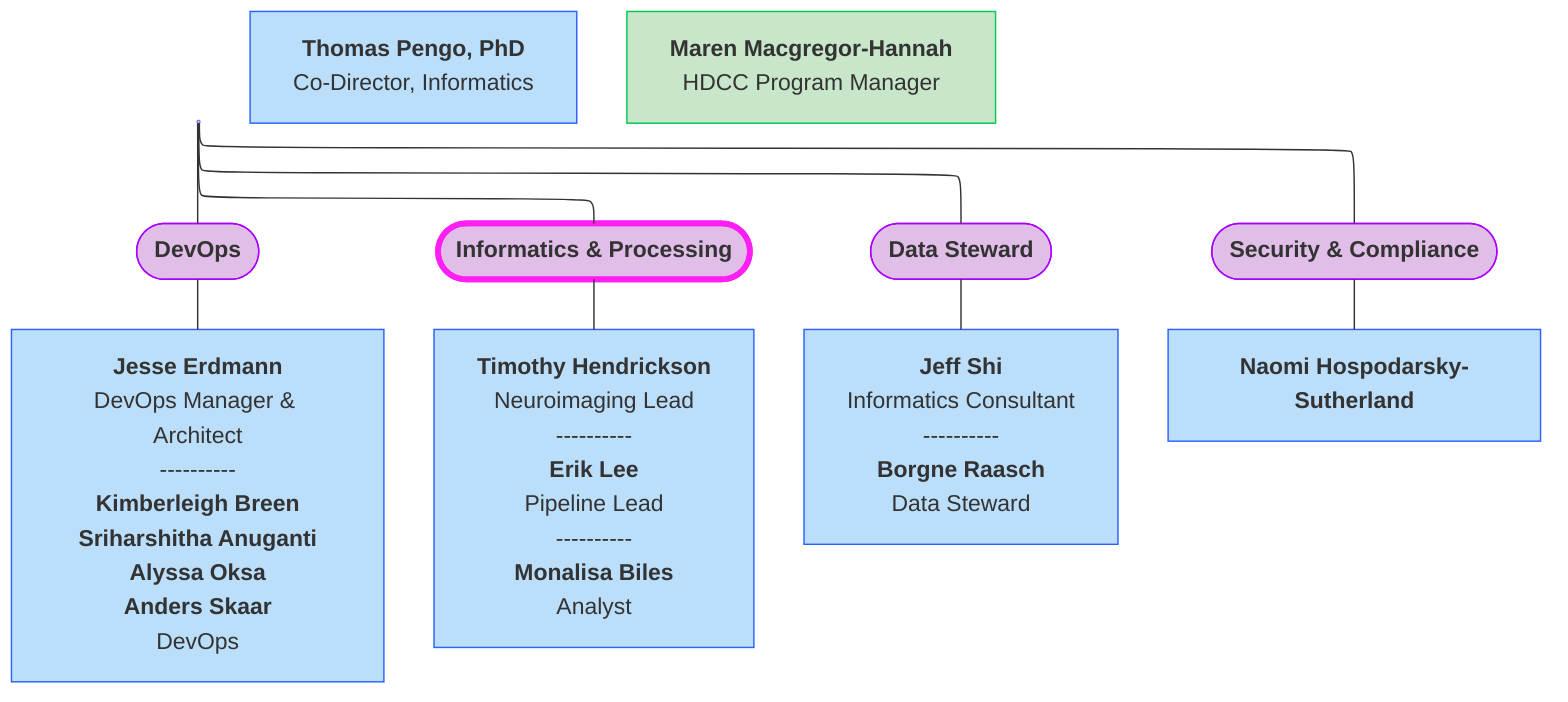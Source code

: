 ---
config:
  layout: elk
---
flowchart TB
    L["<b>Maren Macgregor-Hannah</b><br>HDCC Program Manager"] --- N(["<b>DevOps</b>"]) & O(["<b>Informatics &amp; Processing</b>"]) & P(["<b>Data Steward</b>"]) & n8(["<b>Security &amp; Compliance</b>"])
    N --- Q@{ label: "<b>Jesse Erdmann</b><br><span style=\"color:\">DevOps Manager &amp; Architect<br></span>----------<br><b>Kimberleigh Breen<br></b><b>Sriharshitha Anuganti<br>Alyssa Oksa<br>Anders Skaar</b><br>DevOps" }
    O --- n4["<b>Timothy Hendrickson</b><br>Neuroimaging Lead
    ----------
    <b>Erik Lee</b><br>Pipeline Lead
    ----------
    <b>Monalisa Biles</b><br>Analyst"]
    P --- n7["<b>Jeff Shi</b><br>Informatics Consultant
    ----------
    <b>Borgne Raasch</b><br>Data Steward"]
    n8 --- n9["<b>Naomi Hospodarsky-Sutherland</b>"]
    n10["<b>Thomas Pengo, PhD</b><br>Co-Director, Informatics"]
    n11["<b>Maren Macgregor-Hannah</b><br>HDCC Program Manager"]
    L@{ shape: anchor}
    Q@{ shape: rect}
    n11@{ shape: rect}
    style L fill:#C8E6C9,stroke:#00C853
    style N fill:#E1BEE7,stroke:#AA00FF
    style O fill:#E1BEE7,stroke:#FF1FF4,stroke-width:4px,stroke-dasharray: 0
    style P fill:#E1BEE7,stroke:#AA00FF
    style n8 fill:#E1BEE7,stroke:#AA00FF
    style Q fill:#BBDEFB,stroke:#2962FF
    style n4 fill:#BBDEFB,stroke:#2962FF
    style n7 fill:#BBDEFB,stroke:#2962FF
    style n9 fill:#BBDEFB,stroke:#2962FF
    style n10 fill:#BBDEFB,stroke:#2962FF
    style n11 fill:#C8E6C9,stroke:#00C853